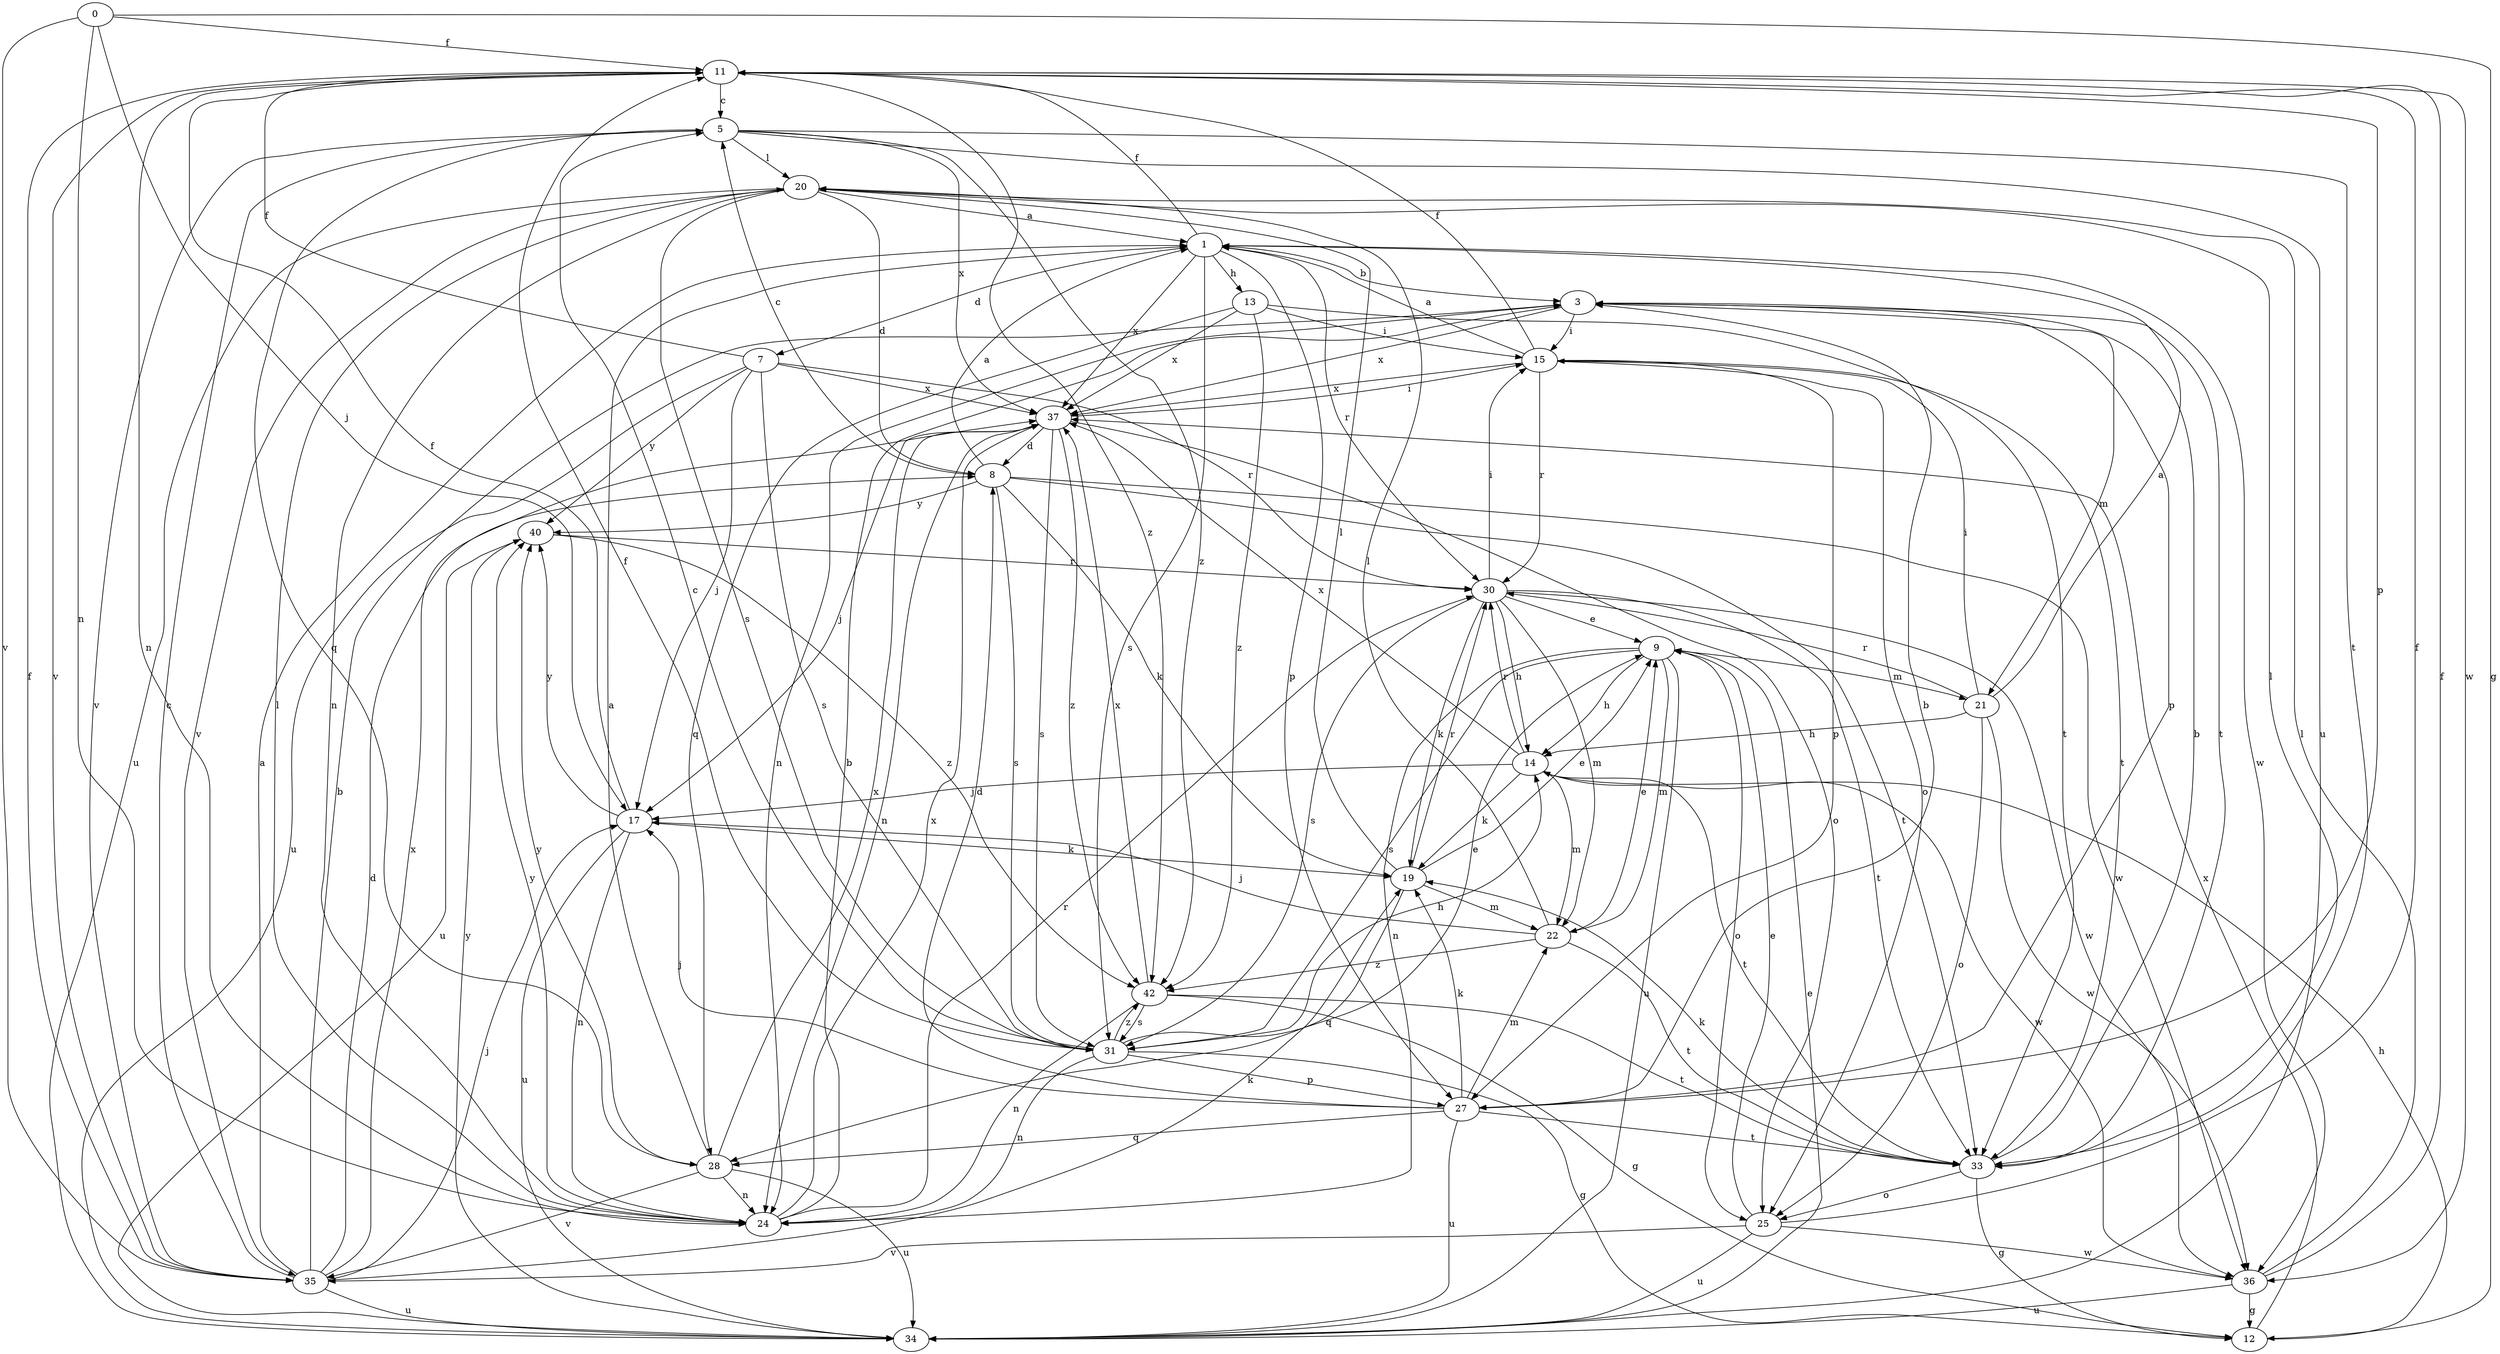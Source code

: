 strict digraph  {
0;
1;
3;
5;
7;
8;
9;
11;
12;
13;
14;
15;
17;
19;
20;
21;
22;
24;
25;
27;
28;
30;
31;
33;
34;
35;
36;
37;
40;
42;
0 -> 11  [label=f];
0 -> 12  [label=g];
0 -> 17  [label=j];
0 -> 24  [label=n];
0 -> 35  [label=v];
1 -> 3  [label=b];
1 -> 7  [label=d];
1 -> 11  [label=f];
1 -> 13  [label=h];
1 -> 27  [label=p];
1 -> 30  [label=r];
1 -> 31  [label=s];
1 -> 36  [label=w];
1 -> 37  [label=x];
3 -> 15  [label=i];
3 -> 21  [label=m];
3 -> 24  [label=n];
3 -> 27  [label=p];
3 -> 33  [label=t];
3 -> 37  [label=x];
5 -> 20  [label=l];
5 -> 28  [label=q];
5 -> 33  [label=t];
5 -> 34  [label=u];
5 -> 35  [label=v];
5 -> 37  [label=x];
5 -> 42  [label=z];
7 -> 11  [label=f];
7 -> 17  [label=j];
7 -> 30  [label=r];
7 -> 31  [label=s];
7 -> 34  [label=u];
7 -> 37  [label=x];
7 -> 40  [label=y];
8 -> 1  [label=a];
8 -> 5  [label=c];
8 -> 19  [label=k];
8 -> 31  [label=s];
8 -> 33  [label=t];
8 -> 36  [label=w];
8 -> 40  [label=y];
9 -> 14  [label=h];
9 -> 21  [label=m];
9 -> 22  [label=m];
9 -> 24  [label=n];
9 -> 25  [label=o];
9 -> 31  [label=s];
9 -> 34  [label=u];
11 -> 5  [label=c];
11 -> 24  [label=n];
11 -> 27  [label=p];
11 -> 35  [label=v];
11 -> 36  [label=w];
11 -> 42  [label=z];
12 -> 14  [label=h];
12 -> 37  [label=x];
13 -> 15  [label=i];
13 -> 28  [label=q];
13 -> 33  [label=t];
13 -> 37  [label=x];
13 -> 42  [label=z];
14 -> 17  [label=j];
14 -> 19  [label=k];
14 -> 22  [label=m];
14 -> 30  [label=r];
14 -> 33  [label=t];
14 -> 36  [label=w];
14 -> 37  [label=x];
15 -> 1  [label=a];
15 -> 11  [label=f];
15 -> 25  [label=o];
15 -> 27  [label=p];
15 -> 30  [label=r];
15 -> 33  [label=t];
15 -> 37  [label=x];
17 -> 11  [label=f];
17 -> 19  [label=k];
17 -> 24  [label=n];
17 -> 34  [label=u];
17 -> 40  [label=y];
19 -> 9  [label=e];
19 -> 20  [label=l];
19 -> 22  [label=m];
19 -> 28  [label=q];
19 -> 30  [label=r];
20 -> 1  [label=a];
20 -> 8  [label=d];
20 -> 24  [label=n];
20 -> 31  [label=s];
20 -> 34  [label=u];
20 -> 35  [label=v];
21 -> 1  [label=a];
21 -> 14  [label=h];
21 -> 15  [label=i];
21 -> 25  [label=o];
21 -> 30  [label=r];
21 -> 36  [label=w];
22 -> 9  [label=e];
22 -> 17  [label=j];
22 -> 20  [label=l];
22 -> 33  [label=t];
22 -> 42  [label=z];
24 -> 3  [label=b];
24 -> 20  [label=l];
24 -> 30  [label=r];
24 -> 37  [label=x];
24 -> 40  [label=y];
25 -> 9  [label=e];
25 -> 11  [label=f];
25 -> 34  [label=u];
25 -> 35  [label=v];
25 -> 36  [label=w];
27 -> 3  [label=b];
27 -> 8  [label=d];
27 -> 17  [label=j];
27 -> 19  [label=k];
27 -> 22  [label=m];
27 -> 28  [label=q];
27 -> 33  [label=t];
27 -> 34  [label=u];
28 -> 1  [label=a];
28 -> 24  [label=n];
28 -> 34  [label=u];
28 -> 35  [label=v];
28 -> 37  [label=x];
28 -> 40  [label=y];
30 -> 9  [label=e];
30 -> 14  [label=h];
30 -> 15  [label=i];
30 -> 19  [label=k];
30 -> 22  [label=m];
30 -> 31  [label=s];
30 -> 33  [label=t];
30 -> 36  [label=w];
31 -> 5  [label=c];
31 -> 9  [label=e];
31 -> 11  [label=f];
31 -> 12  [label=g];
31 -> 14  [label=h];
31 -> 24  [label=n];
31 -> 27  [label=p];
31 -> 42  [label=z];
33 -> 3  [label=b];
33 -> 12  [label=g];
33 -> 19  [label=k];
33 -> 20  [label=l];
33 -> 25  [label=o];
34 -> 9  [label=e];
34 -> 40  [label=y];
35 -> 1  [label=a];
35 -> 3  [label=b];
35 -> 5  [label=c];
35 -> 8  [label=d];
35 -> 11  [label=f];
35 -> 17  [label=j];
35 -> 19  [label=k];
35 -> 34  [label=u];
35 -> 37  [label=x];
36 -> 11  [label=f];
36 -> 12  [label=g];
36 -> 20  [label=l];
36 -> 34  [label=u];
37 -> 8  [label=d];
37 -> 15  [label=i];
37 -> 17  [label=j];
37 -> 24  [label=n];
37 -> 25  [label=o];
37 -> 31  [label=s];
37 -> 42  [label=z];
40 -> 30  [label=r];
40 -> 34  [label=u];
40 -> 42  [label=z];
42 -> 12  [label=g];
42 -> 24  [label=n];
42 -> 31  [label=s];
42 -> 33  [label=t];
42 -> 37  [label=x];
}
